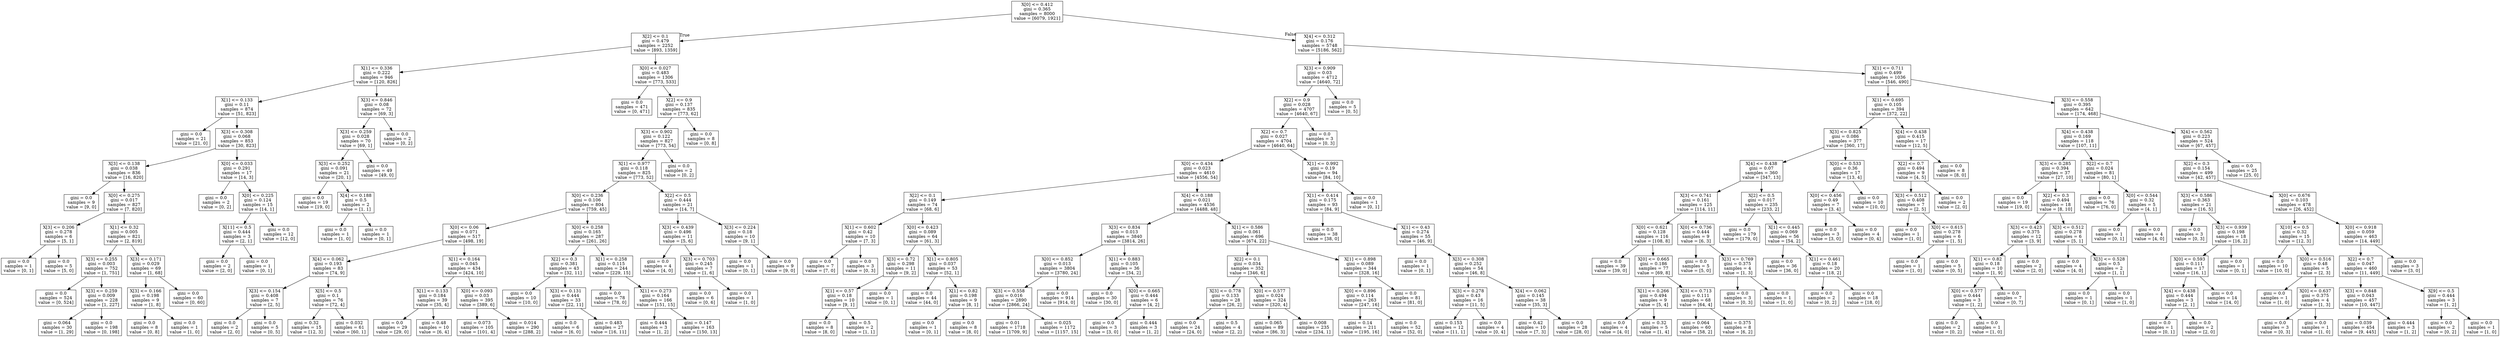 digraph Tree {
node [shape=box] ;
0 [label="X[0] <= 0.412\ngini = 0.365\nsamples = 8000\nvalue = [6079, 1921]"] ;
1 [label="X[2] <= 0.1\ngini = 0.479\nsamples = 2252\nvalue = [893, 1359]"] ;
0 -> 1 [labeldistance=2.5, labelangle=45, headlabel="True"] ;
2 [label="X[1] <= 0.336\ngini = 0.222\nsamples = 946\nvalue = [120, 826]"] ;
1 -> 2 ;
3 [label="X[1] <= 0.133\ngini = 0.11\nsamples = 874\nvalue = [51, 823]"] ;
2 -> 3 ;
4 [label="gini = 0.0\nsamples = 21\nvalue = [21, 0]"] ;
3 -> 4 ;
5 [label="X[3] <= 0.308\ngini = 0.068\nsamples = 853\nvalue = [30, 823]"] ;
3 -> 5 ;
6 [label="X[3] <= 0.138\ngini = 0.038\nsamples = 836\nvalue = [16, 820]"] ;
5 -> 6 ;
7 [label="gini = 0.0\nsamples = 9\nvalue = [9, 0]"] ;
6 -> 7 ;
8 [label="X[0] <= 0.275\ngini = 0.017\nsamples = 827\nvalue = [7, 820]"] ;
6 -> 8 ;
9 [label="X[3] <= 0.206\ngini = 0.278\nsamples = 6\nvalue = [5, 1]"] ;
8 -> 9 ;
10 [label="gini = 0.0\nsamples = 1\nvalue = [0, 1]"] ;
9 -> 10 ;
11 [label="gini = 0.0\nsamples = 5\nvalue = [5, 0]"] ;
9 -> 11 ;
12 [label="X[1] <= 0.32\ngini = 0.005\nsamples = 821\nvalue = [2, 819]"] ;
8 -> 12 ;
13 [label="X[3] <= 0.255\ngini = 0.003\nsamples = 752\nvalue = [1, 751]"] ;
12 -> 13 ;
14 [label="gini = 0.0\nsamples = 524\nvalue = [0, 524]"] ;
13 -> 14 ;
15 [label="X[3] <= 0.259\ngini = 0.009\nsamples = 228\nvalue = [1, 227]"] ;
13 -> 15 ;
16 [label="gini = 0.064\nsamples = 30\nvalue = [1, 29]"] ;
15 -> 16 ;
17 [label="gini = 0.0\nsamples = 198\nvalue = [0, 198]"] ;
15 -> 17 ;
18 [label="X[3] <= 0.171\ngini = 0.029\nsamples = 69\nvalue = [1, 68]"] ;
12 -> 18 ;
19 [label="X[3] <= 0.166\ngini = 0.198\nsamples = 9\nvalue = [1, 8]"] ;
18 -> 19 ;
20 [label="gini = 0.0\nsamples = 8\nvalue = [0, 8]"] ;
19 -> 20 ;
21 [label="gini = 0.0\nsamples = 1\nvalue = [1, 0]"] ;
19 -> 21 ;
22 [label="gini = 0.0\nsamples = 60\nvalue = [0, 60]"] ;
18 -> 22 ;
23 [label="X[0] <= 0.033\ngini = 0.291\nsamples = 17\nvalue = [14, 3]"] ;
5 -> 23 ;
24 [label="gini = 0.0\nsamples = 2\nvalue = [0, 2]"] ;
23 -> 24 ;
25 [label="X[0] <= 0.225\ngini = 0.124\nsamples = 15\nvalue = [14, 1]"] ;
23 -> 25 ;
26 [label="X[11] <= 0.5\ngini = 0.444\nsamples = 3\nvalue = [2, 1]"] ;
25 -> 26 ;
27 [label="gini = 0.0\nsamples = 2\nvalue = [2, 0]"] ;
26 -> 27 ;
28 [label="gini = 0.0\nsamples = 1\nvalue = [0, 1]"] ;
26 -> 28 ;
29 [label="gini = 0.0\nsamples = 12\nvalue = [12, 0]"] ;
25 -> 29 ;
30 [label="X[3] <= 0.846\ngini = 0.08\nsamples = 72\nvalue = [69, 3]"] ;
2 -> 30 ;
31 [label="X[3] <= 0.259\ngini = 0.028\nsamples = 70\nvalue = [69, 1]"] ;
30 -> 31 ;
32 [label="X[3] <= 0.252\ngini = 0.091\nsamples = 21\nvalue = [20, 1]"] ;
31 -> 32 ;
33 [label="gini = 0.0\nsamples = 19\nvalue = [19, 0]"] ;
32 -> 33 ;
34 [label="X[4] <= 0.188\ngini = 0.5\nsamples = 2\nvalue = [1, 1]"] ;
32 -> 34 ;
35 [label="gini = 0.0\nsamples = 1\nvalue = [1, 0]"] ;
34 -> 35 ;
36 [label="gini = 0.0\nsamples = 1\nvalue = [0, 1]"] ;
34 -> 36 ;
37 [label="gini = 0.0\nsamples = 49\nvalue = [49, 0]"] ;
31 -> 37 ;
38 [label="gini = 0.0\nsamples = 2\nvalue = [0, 2]"] ;
30 -> 38 ;
39 [label="X[0] <= 0.027\ngini = 0.483\nsamples = 1306\nvalue = [773, 533]"] ;
1 -> 39 ;
40 [label="gini = 0.0\nsamples = 471\nvalue = [0, 471]"] ;
39 -> 40 ;
41 [label="X[2] <= 0.9\ngini = 0.137\nsamples = 835\nvalue = [773, 62]"] ;
39 -> 41 ;
42 [label="X[3] <= 0.902\ngini = 0.122\nsamples = 827\nvalue = [773, 54]"] ;
41 -> 42 ;
43 [label="X[1] <= 0.977\ngini = 0.118\nsamples = 825\nvalue = [773, 52]"] ;
42 -> 43 ;
44 [label="X[0] <= 0.236\ngini = 0.106\nsamples = 804\nvalue = [759, 45]"] ;
43 -> 44 ;
45 [label="X[0] <= 0.06\ngini = 0.071\nsamples = 517\nvalue = [498, 19]"] ;
44 -> 45 ;
46 [label="X[4] <= 0.062\ngini = 0.193\nsamples = 83\nvalue = [74, 9]"] ;
45 -> 46 ;
47 [label="X[3] <= 0.154\ngini = 0.408\nsamples = 7\nvalue = [2, 5]"] ;
46 -> 47 ;
48 [label="gini = 0.0\nsamples = 2\nvalue = [2, 0]"] ;
47 -> 48 ;
49 [label="gini = 0.0\nsamples = 5\nvalue = [0, 5]"] ;
47 -> 49 ;
50 [label="X[5] <= 0.5\ngini = 0.1\nsamples = 76\nvalue = [72, 4]"] ;
46 -> 50 ;
51 [label="gini = 0.32\nsamples = 15\nvalue = [12, 3]"] ;
50 -> 51 ;
52 [label="gini = 0.032\nsamples = 61\nvalue = [60, 1]"] ;
50 -> 52 ;
53 [label="X[1] <= 0.164\ngini = 0.045\nsamples = 434\nvalue = [424, 10]"] ;
45 -> 53 ;
54 [label="X[1] <= 0.133\ngini = 0.184\nsamples = 39\nvalue = [35, 4]"] ;
53 -> 54 ;
55 [label="gini = 0.0\nsamples = 29\nvalue = [29, 0]"] ;
54 -> 55 ;
56 [label="gini = 0.48\nsamples = 10\nvalue = [6, 4]"] ;
54 -> 56 ;
57 [label="X[0] <= 0.093\ngini = 0.03\nsamples = 395\nvalue = [389, 6]"] ;
53 -> 57 ;
58 [label="gini = 0.073\nsamples = 105\nvalue = [101, 4]"] ;
57 -> 58 ;
59 [label="gini = 0.014\nsamples = 290\nvalue = [288, 2]"] ;
57 -> 59 ;
60 [label="X[0] <= 0.258\ngini = 0.165\nsamples = 287\nvalue = [261, 26]"] ;
44 -> 60 ;
61 [label="X[2] <= 0.3\ngini = 0.381\nsamples = 43\nvalue = [32, 11]"] ;
60 -> 61 ;
62 [label="gini = 0.0\nsamples = 10\nvalue = [10, 0]"] ;
61 -> 62 ;
63 [label="X[3] <= 0.131\ngini = 0.444\nsamples = 33\nvalue = [22, 11]"] ;
61 -> 63 ;
64 [label="gini = 0.0\nsamples = 6\nvalue = [6, 0]"] ;
63 -> 64 ;
65 [label="gini = 0.483\nsamples = 27\nvalue = [16, 11]"] ;
63 -> 65 ;
66 [label="X[1] <= 0.258\ngini = 0.115\nsamples = 244\nvalue = [229, 15]"] ;
60 -> 66 ;
67 [label="gini = 0.0\nsamples = 78\nvalue = [78, 0]"] ;
66 -> 67 ;
68 [label="X[1] <= 0.273\ngini = 0.164\nsamples = 166\nvalue = [151, 15]"] ;
66 -> 68 ;
69 [label="gini = 0.444\nsamples = 3\nvalue = [1, 2]"] ;
68 -> 69 ;
70 [label="gini = 0.147\nsamples = 163\nvalue = [150, 13]"] ;
68 -> 70 ;
71 [label="X[2] <= 0.5\ngini = 0.444\nsamples = 21\nvalue = [14, 7]"] ;
43 -> 71 ;
72 [label="X[3] <= 0.439\ngini = 0.496\nsamples = 11\nvalue = [5, 6]"] ;
71 -> 72 ;
73 [label="gini = 0.0\nsamples = 4\nvalue = [4, 0]"] ;
72 -> 73 ;
74 [label="X[3] <= 0.703\ngini = 0.245\nsamples = 7\nvalue = [1, 6]"] ;
72 -> 74 ;
75 [label="gini = 0.0\nsamples = 6\nvalue = [0, 6]"] ;
74 -> 75 ;
76 [label="gini = 0.0\nsamples = 1\nvalue = [1, 0]"] ;
74 -> 76 ;
77 [label="X[3] <= 0.224\ngini = 0.18\nsamples = 10\nvalue = [9, 1]"] ;
71 -> 77 ;
78 [label="gini = 0.0\nsamples = 1\nvalue = [0, 1]"] ;
77 -> 78 ;
79 [label="gini = 0.0\nsamples = 9\nvalue = [9, 0]"] ;
77 -> 79 ;
80 [label="gini = 0.0\nsamples = 2\nvalue = [0, 2]"] ;
42 -> 80 ;
81 [label="gini = 0.0\nsamples = 8\nvalue = [0, 8]"] ;
41 -> 81 ;
82 [label="X[4] <= 0.312\ngini = 0.176\nsamples = 5748\nvalue = [5186, 562]"] ;
0 -> 82 [labeldistance=2.5, labelangle=-45, headlabel="False"] ;
83 [label="X[3] <= 0.909\ngini = 0.03\nsamples = 4712\nvalue = [4640, 72]"] ;
82 -> 83 ;
84 [label="X[2] <= 0.9\ngini = 0.028\nsamples = 4707\nvalue = [4640, 67]"] ;
83 -> 84 ;
85 [label="X[2] <= 0.7\ngini = 0.027\nsamples = 4704\nvalue = [4640, 64]"] ;
84 -> 85 ;
86 [label="X[0] <= 0.434\ngini = 0.023\nsamples = 4610\nvalue = [4556, 54]"] ;
85 -> 86 ;
87 [label="X[2] <= 0.1\ngini = 0.149\nsamples = 74\nvalue = [68, 6]"] ;
86 -> 87 ;
88 [label="X[1] <= 0.602\ngini = 0.42\nsamples = 10\nvalue = [7, 3]"] ;
87 -> 88 ;
89 [label="gini = 0.0\nsamples = 7\nvalue = [7, 0]"] ;
88 -> 89 ;
90 [label="gini = 0.0\nsamples = 3\nvalue = [0, 3]"] ;
88 -> 90 ;
91 [label="X[0] <= 0.423\ngini = 0.089\nsamples = 64\nvalue = [61, 3]"] ;
87 -> 91 ;
92 [label="X[3] <= 0.72\ngini = 0.298\nsamples = 11\nvalue = [9, 2]"] ;
91 -> 92 ;
93 [label="X[1] <= 0.57\ngini = 0.18\nsamples = 10\nvalue = [9, 1]"] ;
92 -> 93 ;
94 [label="gini = 0.0\nsamples = 8\nvalue = [8, 0]"] ;
93 -> 94 ;
95 [label="gini = 0.5\nsamples = 2\nvalue = [1, 1]"] ;
93 -> 95 ;
96 [label="gini = 0.0\nsamples = 1\nvalue = [0, 1]"] ;
92 -> 96 ;
97 [label="X[1] <= 0.805\ngini = 0.037\nsamples = 53\nvalue = [52, 1]"] ;
91 -> 97 ;
98 [label="gini = 0.0\nsamples = 44\nvalue = [44, 0]"] ;
97 -> 98 ;
99 [label="X[1] <= 0.82\ngini = 0.198\nsamples = 9\nvalue = [8, 1]"] ;
97 -> 99 ;
100 [label="gini = 0.0\nsamples = 1\nvalue = [0, 1]"] ;
99 -> 100 ;
101 [label="gini = 0.0\nsamples = 8\nvalue = [8, 0]"] ;
99 -> 101 ;
102 [label="X[4] <= 0.188\ngini = 0.021\nsamples = 4536\nvalue = [4488, 48]"] ;
86 -> 102 ;
103 [label="X[3] <= 0.834\ngini = 0.013\nsamples = 3840\nvalue = [3814, 26]"] ;
102 -> 103 ;
104 [label="X[0] <= 0.852\ngini = 0.013\nsamples = 3804\nvalue = [3780, 24]"] ;
103 -> 104 ;
105 [label="X[3] <= 0.558\ngini = 0.016\nsamples = 2890\nvalue = [2866, 24]"] ;
104 -> 105 ;
106 [label="gini = 0.01\nsamples = 1718\nvalue = [1709, 9]"] ;
105 -> 106 ;
107 [label="gini = 0.025\nsamples = 1172\nvalue = [1157, 15]"] ;
105 -> 107 ;
108 [label="gini = 0.0\nsamples = 914\nvalue = [914, 0]"] ;
104 -> 108 ;
109 [label="X[1] <= 0.883\ngini = 0.105\nsamples = 36\nvalue = [34, 2]"] ;
103 -> 109 ;
110 [label="gini = 0.0\nsamples = 30\nvalue = [30, 0]"] ;
109 -> 110 ;
111 [label="X[0] <= 0.665\ngini = 0.444\nsamples = 6\nvalue = [4, 2]"] ;
109 -> 111 ;
112 [label="gini = 0.0\nsamples = 3\nvalue = [3, 0]"] ;
111 -> 112 ;
113 [label="gini = 0.444\nsamples = 3\nvalue = [1, 2]"] ;
111 -> 113 ;
114 [label="X[1] <= 0.586\ngini = 0.061\nsamples = 696\nvalue = [674, 22]"] ;
102 -> 114 ;
115 [label="X[2] <= 0.1\ngini = 0.034\nsamples = 352\nvalue = [346, 6]"] ;
114 -> 115 ;
116 [label="X[3] <= 0.778\ngini = 0.133\nsamples = 28\nvalue = [26, 2]"] ;
115 -> 116 ;
117 [label="gini = 0.0\nsamples = 24\nvalue = [24, 0]"] ;
116 -> 117 ;
118 [label="gini = 0.5\nsamples = 4\nvalue = [2, 2]"] ;
116 -> 118 ;
119 [label="X[0] <= 0.577\ngini = 0.024\nsamples = 324\nvalue = [320, 4]"] ;
115 -> 119 ;
120 [label="gini = 0.065\nsamples = 89\nvalue = [86, 3]"] ;
119 -> 120 ;
121 [label="gini = 0.008\nsamples = 235\nvalue = [234, 1]"] ;
119 -> 121 ;
122 [label="X[1] <= 0.898\ngini = 0.089\nsamples = 344\nvalue = [328, 16]"] ;
114 -> 122 ;
123 [label="X[0] <= 0.896\ngini = 0.114\nsamples = 263\nvalue = [247, 16]"] ;
122 -> 123 ;
124 [label="gini = 0.14\nsamples = 211\nvalue = [195, 16]"] ;
123 -> 124 ;
125 [label="gini = 0.0\nsamples = 52\nvalue = [52, 0]"] ;
123 -> 125 ;
126 [label="gini = 0.0\nsamples = 81\nvalue = [81, 0]"] ;
122 -> 126 ;
127 [label="X[1] <= 0.992\ngini = 0.19\nsamples = 94\nvalue = [84, 10]"] ;
85 -> 127 ;
128 [label="X[1] <= 0.414\ngini = 0.175\nsamples = 93\nvalue = [84, 9]"] ;
127 -> 128 ;
129 [label="gini = 0.0\nsamples = 38\nvalue = [38, 0]"] ;
128 -> 129 ;
130 [label="X[1] <= 0.43\ngini = 0.274\nsamples = 55\nvalue = [46, 9]"] ;
128 -> 130 ;
131 [label="gini = 0.0\nsamples = 1\nvalue = [0, 1]"] ;
130 -> 131 ;
132 [label="X[3] <= 0.308\ngini = 0.252\nsamples = 54\nvalue = [46, 8]"] ;
130 -> 132 ;
133 [label="X[3] <= 0.278\ngini = 0.43\nsamples = 16\nvalue = [11, 5]"] ;
132 -> 133 ;
134 [label="gini = 0.153\nsamples = 12\nvalue = [11, 1]"] ;
133 -> 134 ;
135 [label="gini = 0.0\nsamples = 4\nvalue = [0, 4]"] ;
133 -> 135 ;
136 [label="X[4] <= 0.062\ngini = 0.145\nsamples = 38\nvalue = [35, 3]"] ;
132 -> 136 ;
137 [label="gini = 0.42\nsamples = 10\nvalue = [7, 3]"] ;
136 -> 137 ;
138 [label="gini = 0.0\nsamples = 28\nvalue = [28, 0]"] ;
136 -> 138 ;
139 [label="gini = 0.0\nsamples = 1\nvalue = [0, 1]"] ;
127 -> 139 ;
140 [label="gini = 0.0\nsamples = 3\nvalue = [0, 3]"] ;
84 -> 140 ;
141 [label="gini = 0.0\nsamples = 5\nvalue = [0, 5]"] ;
83 -> 141 ;
142 [label="X[1] <= 0.711\ngini = 0.499\nsamples = 1036\nvalue = [546, 490]"] ;
82 -> 142 ;
143 [label="X[1] <= 0.695\ngini = 0.105\nsamples = 394\nvalue = [372, 22]"] ;
142 -> 143 ;
144 [label="X[3] <= 0.825\ngini = 0.086\nsamples = 377\nvalue = [360, 17]"] ;
143 -> 144 ;
145 [label="X[4] <= 0.438\ngini = 0.07\nsamples = 360\nvalue = [347, 13]"] ;
144 -> 145 ;
146 [label="X[3] <= 0.741\ngini = 0.161\nsamples = 125\nvalue = [114, 11]"] ;
145 -> 146 ;
147 [label="X[0] <= 0.621\ngini = 0.128\nsamples = 116\nvalue = [108, 8]"] ;
146 -> 147 ;
148 [label="gini = 0.0\nsamples = 39\nvalue = [39, 0]"] ;
147 -> 148 ;
149 [label="X[0] <= 0.665\ngini = 0.186\nsamples = 77\nvalue = [69, 8]"] ;
147 -> 149 ;
150 [label="X[1] <= 0.266\ngini = 0.494\nsamples = 9\nvalue = [5, 4]"] ;
149 -> 150 ;
151 [label="gini = 0.0\nsamples = 4\nvalue = [4, 0]"] ;
150 -> 151 ;
152 [label="gini = 0.32\nsamples = 5\nvalue = [1, 4]"] ;
150 -> 152 ;
153 [label="X[3] <= 0.713\ngini = 0.111\nsamples = 68\nvalue = [64, 4]"] ;
149 -> 153 ;
154 [label="gini = 0.064\nsamples = 60\nvalue = [58, 2]"] ;
153 -> 154 ;
155 [label="gini = 0.375\nsamples = 8\nvalue = [6, 2]"] ;
153 -> 155 ;
156 [label="X[0] <= 0.736\ngini = 0.444\nsamples = 9\nvalue = [6, 3]"] ;
146 -> 156 ;
157 [label="gini = 0.0\nsamples = 5\nvalue = [5, 0]"] ;
156 -> 157 ;
158 [label="X[3] <= 0.769\ngini = 0.375\nsamples = 4\nvalue = [1, 3]"] ;
156 -> 158 ;
159 [label="gini = 0.0\nsamples = 3\nvalue = [0, 3]"] ;
158 -> 159 ;
160 [label="gini = 0.0\nsamples = 1\nvalue = [1, 0]"] ;
158 -> 160 ;
161 [label="X[2] <= 0.5\ngini = 0.017\nsamples = 235\nvalue = [233, 2]"] ;
145 -> 161 ;
162 [label="gini = 0.0\nsamples = 179\nvalue = [179, 0]"] ;
161 -> 162 ;
163 [label="X[1] <= 0.445\ngini = 0.069\nsamples = 56\nvalue = [54, 2]"] ;
161 -> 163 ;
164 [label="gini = 0.0\nsamples = 36\nvalue = [36, 0]"] ;
163 -> 164 ;
165 [label="X[1] <= 0.461\ngini = 0.18\nsamples = 20\nvalue = [18, 2]"] ;
163 -> 165 ;
166 [label="gini = 0.0\nsamples = 2\nvalue = [0, 2]"] ;
165 -> 166 ;
167 [label="gini = 0.0\nsamples = 18\nvalue = [18, 0]"] ;
165 -> 167 ;
168 [label="X[0] <= 0.533\ngini = 0.36\nsamples = 17\nvalue = [13, 4]"] ;
144 -> 168 ;
169 [label="X[0] <= 0.456\ngini = 0.49\nsamples = 7\nvalue = [3, 4]"] ;
168 -> 169 ;
170 [label="gini = 0.0\nsamples = 3\nvalue = [3, 0]"] ;
169 -> 170 ;
171 [label="gini = 0.0\nsamples = 4\nvalue = [0, 4]"] ;
169 -> 171 ;
172 [label="gini = 0.0\nsamples = 10\nvalue = [10, 0]"] ;
168 -> 172 ;
173 [label="X[4] <= 0.438\ngini = 0.415\nsamples = 17\nvalue = [12, 5]"] ;
143 -> 173 ;
174 [label="X[2] <= 0.7\ngini = 0.494\nsamples = 9\nvalue = [4, 5]"] ;
173 -> 174 ;
175 [label="X[3] <= 0.512\ngini = 0.408\nsamples = 7\nvalue = [2, 5]"] ;
174 -> 175 ;
176 [label="gini = 0.0\nsamples = 1\nvalue = [1, 0]"] ;
175 -> 176 ;
177 [label="X[0] <= 0.615\ngini = 0.278\nsamples = 6\nvalue = [1, 5]"] ;
175 -> 177 ;
178 [label="gini = 0.0\nsamples = 1\nvalue = [1, 0]"] ;
177 -> 178 ;
179 [label="gini = 0.0\nsamples = 5\nvalue = [0, 5]"] ;
177 -> 179 ;
180 [label="gini = 0.0\nsamples = 2\nvalue = [2, 0]"] ;
174 -> 180 ;
181 [label="gini = 0.0\nsamples = 8\nvalue = [8, 0]"] ;
173 -> 181 ;
182 [label="X[3] <= 0.558\ngini = 0.395\nsamples = 642\nvalue = [174, 468]"] ;
142 -> 182 ;
183 [label="X[4] <= 0.438\ngini = 0.169\nsamples = 118\nvalue = [107, 11]"] ;
182 -> 183 ;
184 [label="X[3] <= 0.285\ngini = 0.394\nsamples = 37\nvalue = [27, 10]"] ;
183 -> 184 ;
185 [label="gini = 0.0\nsamples = 19\nvalue = [19, 0]"] ;
184 -> 185 ;
186 [label="X[2] <= 0.3\ngini = 0.494\nsamples = 18\nvalue = [8, 10]"] ;
184 -> 186 ;
187 [label="X[3] <= 0.423\ngini = 0.375\nsamples = 12\nvalue = [3, 9]"] ;
186 -> 187 ;
188 [label="X[1] <= 0.82\ngini = 0.18\nsamples = 10\nvalue = [1, 9]"] ;
187 -> 188 ;
189 [label="X[0] <= 0.577\ngini = 0.444\nsamples = 3\nvalue = [1, 2]"] ;
188 -> 189 ;
190 [label="gini = 0.0\nsamples = 2\nvalue = [0, 2]"] ;
189 -> 190 ;
191 [label="gini = 0.0\nsamples = 1\nvalue = [1, 0]"] ;
189 -> 191 ;
192 [label="gini = 0.0\nsamples = 7\nvalue = [0, 7]"] ;
188 -> 192 ;
193 [label="gini = 0.0\nsamples = 2\nvalue = [2, 0]"] ;
187 -> 193 ;
194 [label="X[3] <= 0.512\ngini = 0.278\nsamples = 6\nvalue = [5, 1]"] ;
186 -> 194 ;
195 [label="gini = 0.0\nsamples = 4\nvalue = [4, 0]"] ;
194 -> 195 ;
196 [label="X[3] <= 0.528\ngini = 0.5\nsamples = 2\nvalue = [1, 1]"] ;
194 -> 196 ;
197 [label="gini = 0.0\nsamples = 1\nvalue = [0, 1]"] ;
196 -> 197 ;
198 [label="gini = 0.0\nsamples = 1\nvalue = [1, 0]"] ;
196 -> 198 ;
199 [label="X[2] <= 0.7\ngini = 0.024\nsamples = 81\nvalue = [80, 1]"] ;
183 -> 199 ;
200 [label="gini = 0.0\nsamples = 76\nvalue = [76, 0]"] ;
199 -> 200 ;
201 [label="X[0] <= 0.544\ngini = 0.32\nsamples = 5\nvalue = [4, 1]"] ;
199 -> 201 ;
202 [label="gini = 0.0\nsamples = 1\nvalue = [0, 1]"] ;
201 -> 202 ;
203 [label="gini = 0.0\nsamples = 4\nvalue = [4, 0]"] ;
201 -> 203 ;
204 [label="X[4] <= 0.562\ngini = 0.223\nsamples = 524\nvalue = [67, 457]"] ;
182 -> 204 ;
205 [label="X[2] <= 0.3\ngini = 0.154\nsamples = 499\nvalue = [42, 457]"] ;
204 -> 205 ;
206 [label="X[3] <= 0.586\ngini = 0.363\nsamples = 21\nvalue = [16, 5]"] ;
205 -> 206 ;
207 [label="gini = 0.0\nsamples = 3\nvalue = [0, 3]"] ;
206 -> 207 ;
208 [label="X[3] <= 0.939\ngini = 0.198\nsamples = 18\nvalue = [16, 2]"] ;
206 -> 208 ;
209 [label="X[0] <= 0.593\ngini = 0.111\nsamples = 17\nvalue = [16, 1]"] ;
208 -> 209 ;
210 [label="X[4] <= 0.438\ngini = 0.444\nsamples = 3\nvalue = [2, 1]"] ;
209 -> 210 ;
211 [label="gini = 0.0\nsamples = 1\nvalue = [0, 1]"] ;
210 -> 211 ;
212 [label="gini = 0.0\nsamples = 2\nvalue = [2, 0]"] ;
210 -> 212 ;
213 [label="gini = 0.0\nsamples = 14\nvalue = [14, 0]"] ;
209 -> 213 ;
214 [label="gini = 0.0\nsamples = 1\nvalue = [0, 1]"] ;
208 -> 214 ;
215 [label="X[0] <= 0.676\ngini = 0.103\nsamples = 478\nvalue = [26, 452]"] ;
205 -> 215 ;
216 [label="X[10] <= 0.5\ngini = 0.32\nsamples = 15\nvalue = [12, 3]"] ;
215 -> 216 ;
217 [label="gini = 0.0\nsamples = 10\nvalue = [10, 0]"] ;
216 -> 217 ;
218 [label="X[0] <= 0.516\ngini = 0.48\nsamples = 5\nvalue = [2, 3]"] ;
216 -> 218 ;
219 [label="gini = 0.0\nsamples = 1\nvalue = [1, 0]"] ;
218 -> 219 ;
220 [label="X[0] <= 0.637\ngini = 0.375\nsamples = 4\nvalue = [1, 3]"] ;
218 -> 220 ;
221 [label="gini = 0.0\nsamples = 3\nvalue = [0, 3]"] ;
220 -> 221 ;
222 [label="gini = 0.0\nsamples = 1\nvalue = [1, 0]"] ;
220 -> 222 ;
223 [label="X[0] <= 0.918\ngini = 0.059\nsamples = 463\nvalue = [14, 449]"] ;
215 -> 223 ;
224 [label="X[2] <= 0.7\ngini = 0.047\nsamples = 460\nvalue = [11, 449]"] ;
223 -> 224 ;
225 [label="X[3] <= 0.848\ngini = 0.043\nsamples = 457\nvalue = [10, 447]"] ;
224 -> 225 ;
226 [label="gini = 0.039\nsamples = 454\nvalue = [9, 445]"] ;
225 -> 226 ;
227 [label="gini = 0.444\nsamples = 3\nvalue = [1, 2]"] ;
225 -> 227 ;
228 [label="X[9] <= 0.5\ngini = 0.444\nsamples = 3\nvalue = [1, 2]"] ;
224 -> 228 ;
229 [label="gini = 0.0\nsamples = 2\nvalue = [0, 2]"] ;
228 -> 229 ;
230 [label="gini = 0.0\nsamples = 1\nvalue = [1, 0]"] ;
228 -> 230 ;
231 [label="gini = 0.0\nsamples = 3\nvalue = [3, 0]"] ;
223 -> 231 ;
232 [label="gini = 0.0\nsamples = 25\nvalue = [25, 0]"] ;
204 -> 232 ;
}